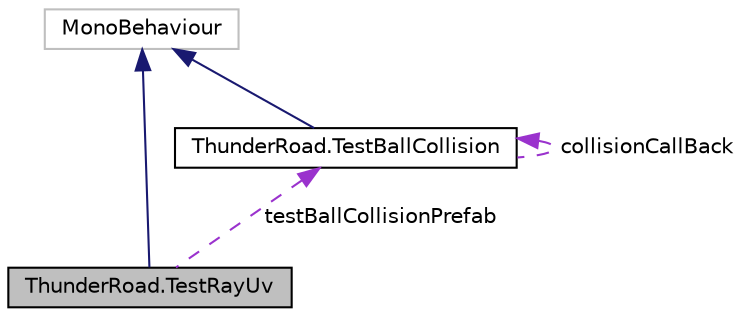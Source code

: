digraph "ThunderRoad.TestRayUv"
{
 // LATEX_PDF_SIZE
  edge [fontname="Helvetica",fontsize="10",labelfontname="Helvetica",labelfontsize="10"];
  node [fontname="Helvetica",fontsize="10",shape=record];
  Node1 [label="ThunderRoad.TestRayUv",height=0.2,width=0.4,color="black", fillcolor="grey75", style="filled", fontcolor="black",tooltip="Class TestRayUv. Implements the UnityEngine.MonoBehaviour"];
  Node2 -> Node1 [dir="back",color="midnightblue",fontsize="10",style="solid",fontname="Helvetica"];
  Node2 [label="MonoBehaviour",height=0.2,width=0.4,color="grey75", fillcolor="white", style="filled",tooltip=" "];
  Node3 -> Node1 [dir="back",color="darkorchid3",fontsize="10",style="dashed",label=" testBallCollisionPrefab" ,fontname="Helvetica"];
  Node3 [label="ThunderRoad.TestBallCollision",height=0.2,width=0.4,color="black", fillcolor="white", style="filled",URL="$class_thunder_road_1_1_test_ball_collision.html",tooltip="Class TestBallCollision. Implements the UnityEngine.MonoBehaviour"];
  Node2 -> Node3 [dir="back",color="midnightblue",fontsize="10",style="solid",fontname="Helvetica"];
  Node3 -> Node3 [dir="back",color="darkorchid3",fontsize="10",style="dashed",label=" collisionCallBack" ,fontname="Helvetica"];
}
